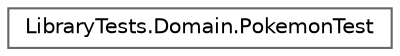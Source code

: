 digraph "Graphical Class Hierarchy"
{
 // INTERACTIVE_SVG=YES
 // LATEX_PDF_SIZE
  bgcolor="transparent";
  edge [fontname=Helvetica,fontsize=10,labelfontname=Helvetica,labelfontsize=10];
  node [fontname=Helvetica,fontsize=10,shape=box,height=0.2,width=0.4];
  rankdir="LR";
  Node0 [id="Node000000",label="LibraryTests.Domain.PokemonTest",height=0.2,width=0.4,color="grey40", fillcolor="white", style="filled",URL="$classLibraryTests_1_1Domain_1_1PokemonTest.html",tooltip=" "];
}
